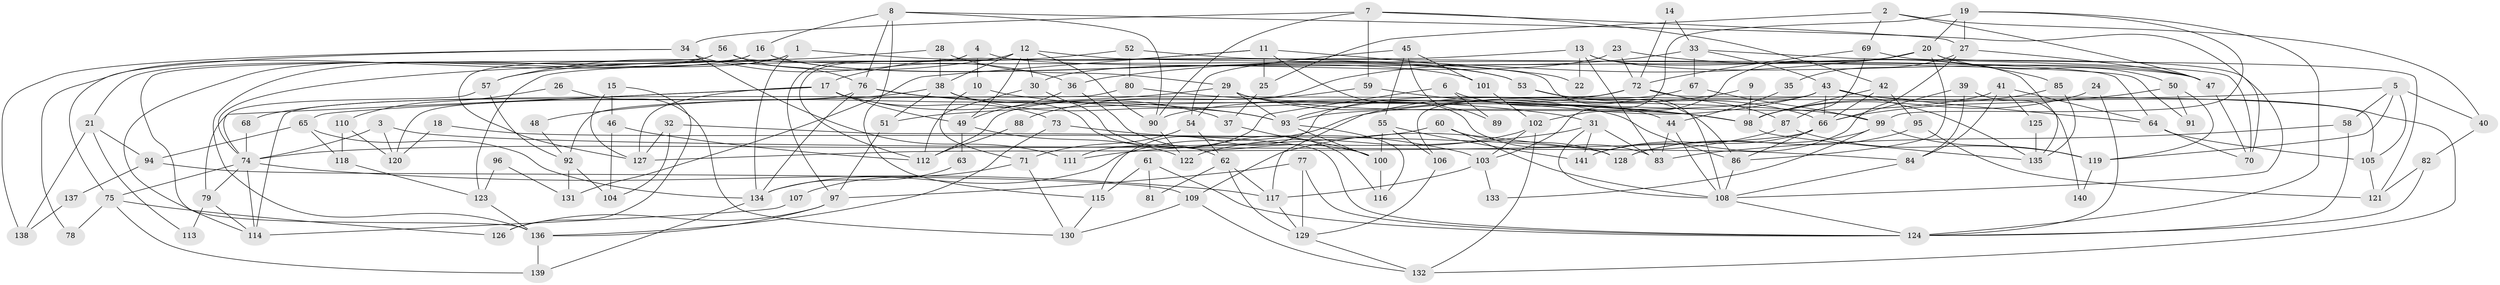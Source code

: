 // coarse degree distribution, {16: 0.011904761904761904, 10: 0.05952380952380952, 3: 0.23809523809523808, 4: 0.14285714285714285, 7: 0.047619047619047616, 19: 0.011904761904761904, 2: 0.15476190476190477, 6: 0.11904761904761904, 9: 0.03571428571428571, 8: 0.047619047619047616, 5: 0.10714285714285714, 11: 0.011904761904761904, 12: 0.011904761904761904}
// Generated by graph-tools (version 1.1) at 2025/18/03/04/25 18:18:37]
// undirected, 141 vertices, 282 edges
graph export_dot {
graph [start="1"]
  node [color=gray90,style=filled];
  1;
  2;
  3;
  4;
  5;
  6;
  7;
  8;
  9;
  10;
  11;
  12;
  13;
  14;
  15;
  16;
  17;
  18;
  19;
  20;
  21;
  22;
  23;
  24;
  25;
  26;
  27;
  28;
  29;
  30;
  31;
  32;
  33;
  34;
  35;
  36;
  37;
  38;
  39;
  40;
  41;
  42;
  43;
  44;
  45;
  46;
  47;
  48;
  49;
  50;
  51;
  52;
  53;
  54;
  55;
  56;
  57;
  58;
  59;
  60;
  61;
  62;
  63;
  64;
  65;
  66;
  67;
  68;
  69;
  70;
  71;
  72;
  73;
  74;
  75;
  76;
  77;
  78;
  79;
  80;
  81;
  82;
  83;
  84;
  85;
  86;
  87;
  88;
  89;
  90;
  91;
  92;
  93;
  94;
  95;
  96;
  97;
  98;
  99;
  100;
  101;
  102;
  103;
  104;
  105;
  106;
  107;
  108;
  109;
  110;
  111;
  112;
  113;
  114;
  115;
  116;
  117;
  118;
  119;
  120;
  121;
  122;
  123;
  124;
  125;
  126;
  127;
  128;
  129;
  130;
  131;
  132;
  133;
  134;
  135;
  136;
  137;
  138;
  139;
  140;
  141;
  1 -- 53;
  1 -- 136;
  1 -- 127;
  1 -- 134;
  2 -- 40;
  2 -- 69;
  2 -- 25;
  2 -- 47;
  3 -- 74;
  3 -- 84;
  3 -- 120;
  4 -- 112;
  4 -- 47;
  4 -- 10;
  4 -- 97;
  5 -- 51;
  5 -- 119;
  5 -- 40;
  5 -- 58;
  5 -- 105;
  6 -- 111;
  6 -- 44;
  6 -- 89;
  7 -- 42;
  7 -- 90;
  7 -- 27;
  7 -- 34;
  7 -- 59;
  8 -- 70;
  8 -- 76;
  8 -- 16;
  8 -- 90;
  8 -- 115;
  9 -- 98;
  9 -- 117;
  10 -- 71;
  10 -- 31;
  11 -- 83;
  11 -- 17;
  11 -- 22;
  11 -- 25;
  11 -- 131;
  12 -- 38;
  12 -- 49;
  12 -- 30;
  12 -- 57;
  12 -- 90;
  12 -- 108;
  13 -- 47;
  13 -- 83;
  13 -- 22;
  13 -- 123;
  13 -- 135;
  14 -- 72;
  14 -- 33;
  15 -- 126;
  15 -- 127;
  15 -- 46;
  16 -- 114;
  16 -- 21;
  16 -- 53;
  16 -- 101;
  17 -- 127;
  17 -- 37;
  17 -- 49;
  17 -- 65;
  17 -- 73;
  17 -- 79;
  18 -- 120;
  18 -- 128;
  19 -- 103;
  19 -- 27;
  19 -- 20;
  19 -- 99;
  19 -- 124;
  20 -- 36;
  20 -- 50;
  20 -- 86;
  20 -- 102;
  20 -- 121;
  21 -- 94;
  21 -- 113;
  21 -- 138;
  23 -- 30;
  23 -- 85;
  23 -- 72;
  24 -- 98;
  24 -- 124;
  25 -- 37;
  26 -- 110;
  26 -- 130;
  27 -- 141;
  27 -- 35;
  27 -- 47;
  28 -- 74;
  28 -- 29;
  28 -- 38;
  29 -- 86;
  29 -- 93;
  29 -- 48;
  29 -- 54;
  29 -- 98;
  30 -- 112;
  30 -- 116;
  31 -- 141;
  31 -- 83;
  31 -- 108;
  31 -- 111;
  32 -- 127;
  32 -- 124;
  32 -- 104;
  33 -- 70;
  33 -- 43;
  33 -- 67;
  33 -- 112;
  34 -- 75;
  34 -- 36;
  34 -- 111;
  34 -- 138;
  35 -- 44;
  36 -- 49;
  36 -- 100;
  37 -- 100;
  38 -- 93;
  38 -- 51;
  38 -- 62;
  38 -- 68;
  39 -- 84;
  39 -- 66;
  39 -- 140;
  40 -- 82;
  41 -- 64;
  41 -- 90;
  41 -- 84;
  41 -- 125;
  42 -- 66;
  42 -- 98;
  42 -- 95;
  43 -- 93;
  43 -- 66;
  43 -- 64;
  43 -- 106;
  43 -- 132;
  43 -- 134;
  43 -- 135;
  44 -- 108;
  44 -- 83;
  45 -- 54;
  45 -- 55;
  45 -- 89;
  45 -- 101;
  46 -- 104;
  46 -- 112;
  47 -- 70;
  48 -- 92;
  49 -- 122;
  49 -- 63;
  50 -- 66;
  50 -- 91;
  50 -- 119;
  51 -- 97;
  52 -- 57;
  52 -- 80;
  52 -- 91;
  53 -- 86;
  53 -- 66;
  54 -- 62;
  54 -- 71;
  55 -- 100;
  55 -- 106;
  55 -- 141;
  56 -- 76;
  56 -- 64;
  56 -- 78;
  56 -- 136;
  57 -- 74;
  57 -- 92;
  58 -- 124;
  58 -- 83;
  59 -- 98;
  59 -- 88;
  60 -- 108;
  60 -- 128;
  60 -- 74;
  61 -- 115;
  61 -- 124;
  61 -- 81;
  62 -- 129;
  62 -- 81;
  62 -- 117;
  63 -- 134;
  64 -- 105;
  64 -- 70;
  65 -- 134;
  65 -- 94;
  65 -- 118;
  66 -- 86;
  66 -- 127;
  66 -- 141;
  67 -- 99;
  67 -- 115;
  68 -- 74;
  69 -- 108;
  69 -- 72;
  69 -- 87;
  71 -- 130;
  71 -- 107;
  72 -- 87;
  72 -- 92;
  72 -- 93;
  72 -- 105;
  73 -- 103;
  73 -- 136;
  74 -- 117;
  74 -- 75;
  74 -- 79;
  74 -- 114;
  75 -- 139;
  75 -- 78;
  75 -- 126;
  76 -- 134;
  76 -- 93;
  76 -- 99;
  76 -- 120;
  77 -- 124;
  77 -- 97;
  77 -- 129;
  79 -- 113;
  79 -- 114;
  80 -- 98;
  80 -- 114;
  82 -- 121;
  82 -- 124;
  84 -- 108;
  85 -- 135;
  85 -- 98;
  86 -- 108;
  87 -- 119;
  87 -- 109;
  88 -- 112;
  90 -- 122;
  92 -- 104;
  92 -- 131;
  93 -- 116;
  93 -- 100;
  94 -- 109;
  94 -- 137;
  95 -- 121;
  95 -- 128;
  96 -- 123;
  96 -- 131;
  97 -- 136;
  97 -- 126;
  98 -- 135;
  99 -- 119;
  99 -- 128;
  99 -- 133;
  100 -- 116;
  101 -- 102;
  102 -- 103;
  102 -- 122;
  102 -- 132;
  103 -- 117;
  103 -- 133;
  105 -- 121;
  106 -- 129;
  107 -- 114;
  108 -- 124;
  109 -- 132;
  109 -- 130;
  110 -- 118;
  110 -- 120;
  115 -- 130;
  117 -- 129;
  118 -- 123;
  119 -- 140;
  123 -- 136;
  125 -- 135;
  129 -- 132;
  134 -- 139;
  136 -- 139;
  137 -- 138;
}
